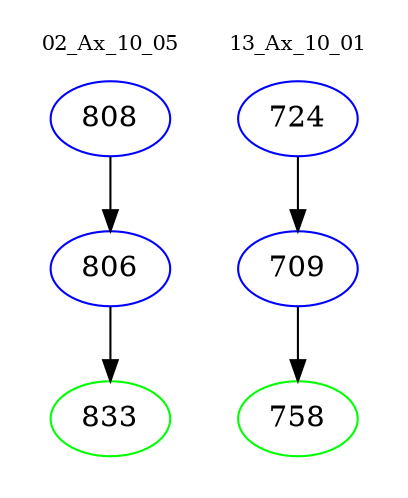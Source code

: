 digraph{
subgraph cluster_0 {
color = white
label = "02_Ax_10_05";
fontsize=10;
T0_808 [label="808", color="blue"]
T0_808 -> T0_806 [color="black"]
T0_806 [label="806", color="blue"]
T0_806 -> T0_833 [color="black"]
T0_833 [label="833", color="green"]
}
subgraph cluster_1 {
color = white
label = "13_Ax_10_01";
fontsize=10;
T1_724 [label="724", color="blue"]
T1_724 -> T1_709 [color="black"]
T1_709 [label="709", color="blue"]
T1_709 -> T1_758 [color="black"]
T1_758 [label="758", color="green"]
}
}
